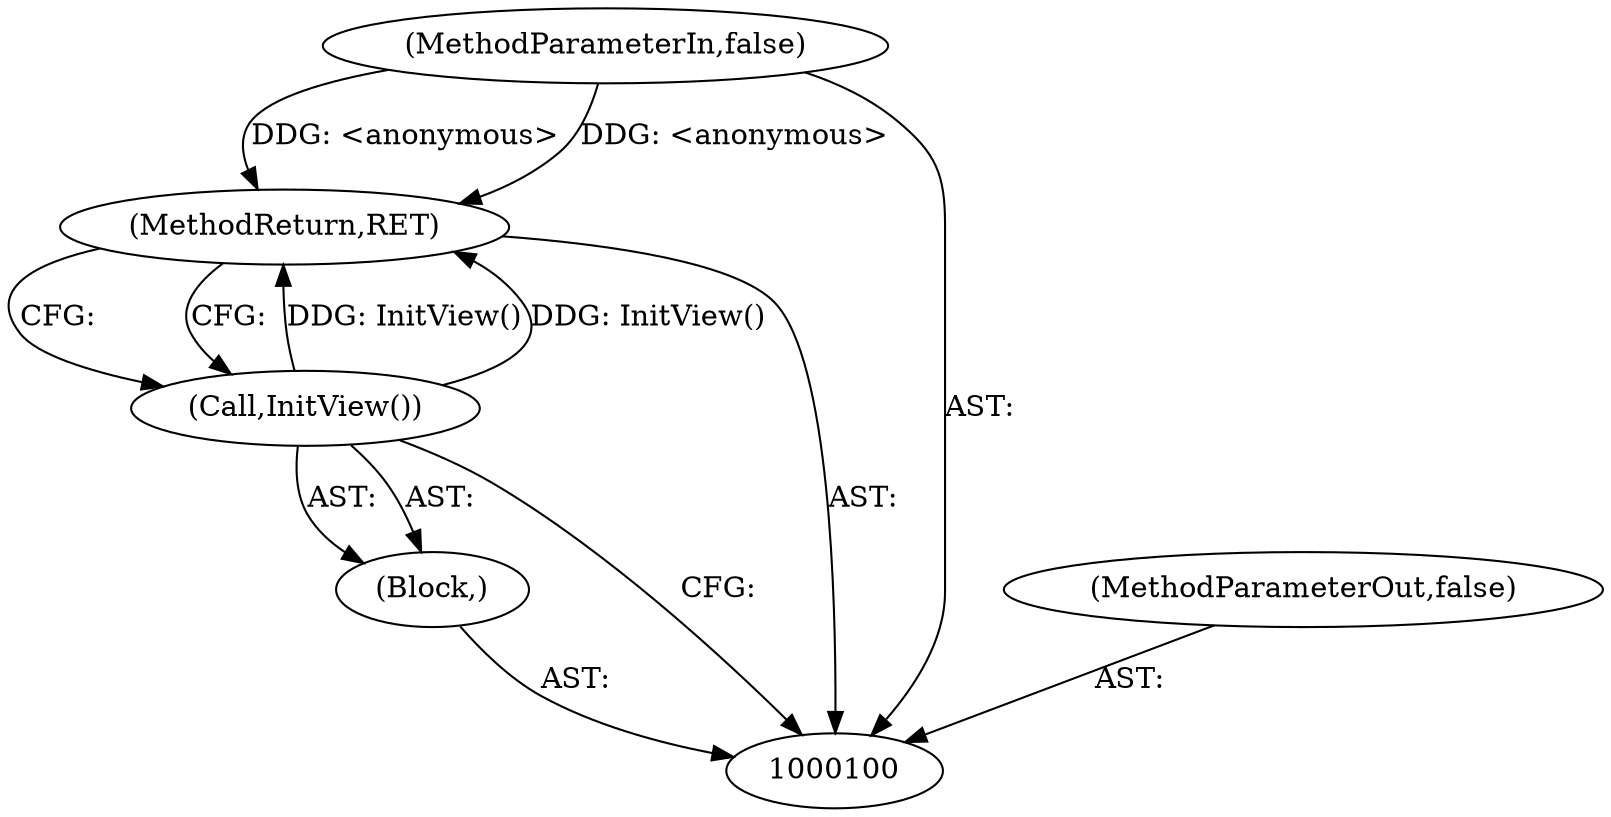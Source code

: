 digraph "0_Chrome_303d78445257d1eec726c4ebadb3517cb16c8c09" {
"1000101" [label="(MethodParameterIn,false)"];
"1000112" [label="(MethodParameterOut,false)"];
"1000102" [label="(Block,)"];
"1000104" [label="(MethodReturn,RET)"];
"1000103" [label="(Call,InitView())"];
"1000101" -> "1000100"  [label="AST: "];
"1000101" -> "1000104"  [label="DDG: <anonymous>"];
"1000112" -> "1000100"  [label="AST: "];
"1000102" -> "1000100"  [label="AST: "];
"1000103" -> "1000102"  [label="AST: "];
"1000104" -> "1000100"  [label="AST: "];
"1000104" -> "1000103"  [label="CFG: "];
"1000103" -> "1000104"  [label="DDG: InitView()"];
"1000101" -> "1000104"  [label="DDG: <anonymous>"];
"1000103" -> "1000102"  [label="AST: "];
"1000103" -> "1000100"  [label="CFG: "];
"1000104" -> "1000103"  [label="CFG: "];
"1000103" -> "1000104"  [label="DDG: InitView()"];
}
